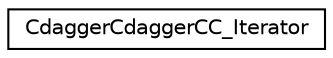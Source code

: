 digraph "Graphical Class Hierarchy"
{
  edge [fontname="Helvetica",fontsize="10",labelfontname="Helvetica",labelfontsize="10"];
  node [fontname="Helvetica",fontsize="10",shape=record];
  rankdir="LR";
  Node1 [label="CdaggerCdaggerCC_Iterator",height=0.2,width=0.4,color="black", fillcolor="white", style="filled",URL="$classCdaggerCdaggerCC__Iterator.html"];
}
